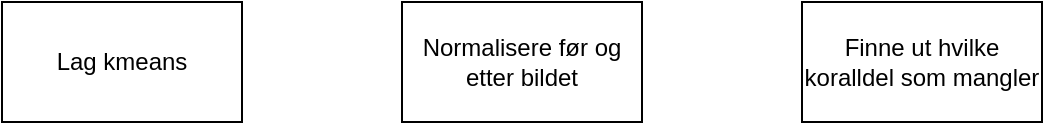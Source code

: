 <mxfile version="14.2.9" type="github">
  <diagram id="BIdMPh4TAkIy-gXU7hwF" name="Page-1">
    <mxGraphModel dx="1422" dy="762" grid="1" gridSize="10" guides="1" tooltips="1" connect="1" arrows="1" fold="1" page="1" pageScale="1" pageWidth="827" pageHeight="1169" math="0" shadow="0">
      <root>
        <mxCell id="0" />
        <mxCell id="1" parent="0" />
        <mxCell id="6CO3RHqaUK-Ui07NZQhR-1" value="Lag kmeans" style="rounded=0;whiteSpace=wrap;html=1;" vertex="1" parent="1">
          <mxGeometry x="120" y="300" width="120" height="60" as="geometry" />
        </mxCell>
        <mxCell id="6CO3RHqaUK-Ui07NZQhR-2" value="Normalisere før og etter bildet&lt;br&gt;" style="rounded=0;whiteSpace=wrap;html=1;" vertex="1" parent="1">
          <mxGeometry x="320" y="300" width="120" height="60" as="geometry" />
        </mxCell>
        <mxCell id="6CO3RHqaUK-Ui07NZQhR-3" value="Finne ut hvilke koralldel som mangler" style="rounded=0;whiteSpace=wrap;html=1;" vertex="1" parent="1">
          <mxGeometry x="520" y="300" width="120" height="60" as="geometry" />
        </mxCell>
      </root>
    </mxGraphModel>
  </diagram>
</mxfile>
